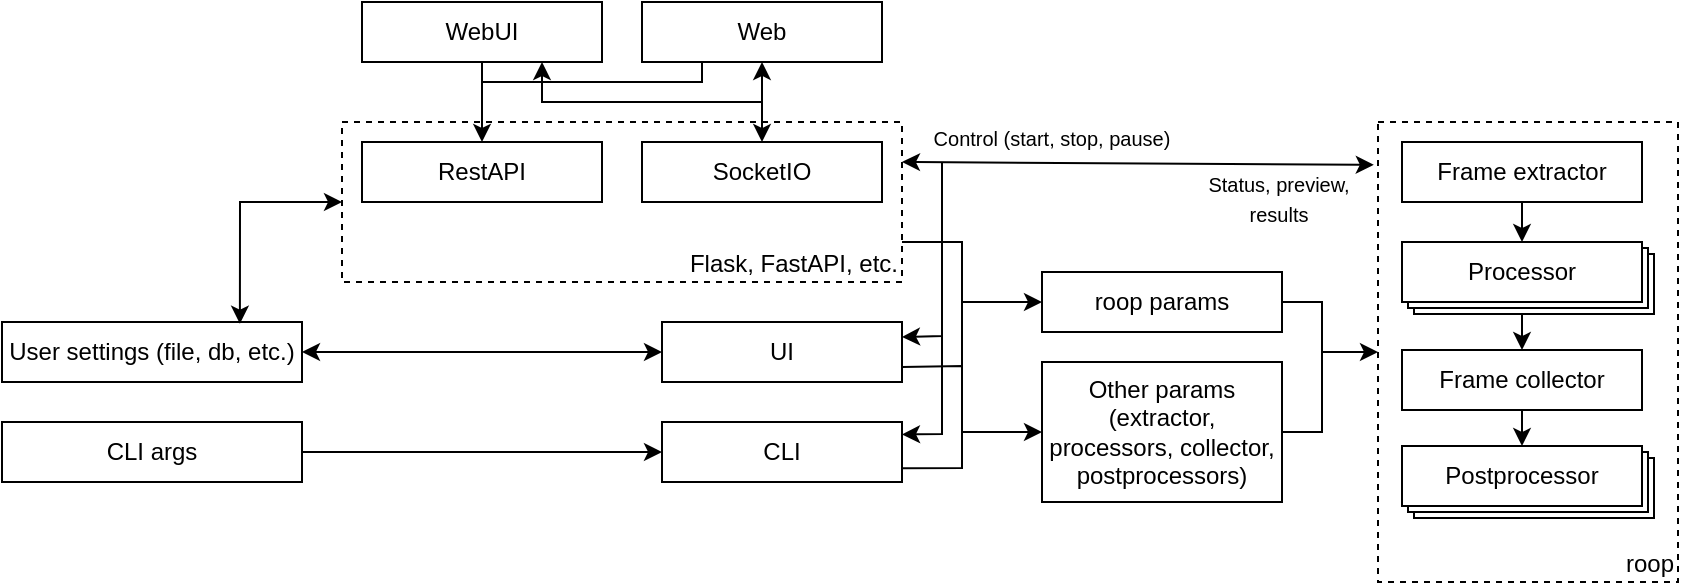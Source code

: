 <mxfile version="21.4.0" type="github">
  <diagram name="Страница 1" id="w95SGao3gKyW_HmRo9V9">
    <mxGraphModel dx="961" dy="544" grid="1" gridSize="10" guides="1" tooltips="1" connect="1" arrows="1" fold="1" page="1" pageScale="1" pageWidth="827" pageHeight="1169" math="0" shadow="0">
      <root>
        <mxCell id="0" />
        <mxCell id="1" parent="0" />
        <mxCell id="05qxJ0hFXVh6I56uhUOh-34" value="" style="rounded=0;whiteSpace=wrap;html=1;" vertex="1" parent="1">
          <mxGeometry x="906" y="318" width="120" height="30" as="geometry" />
        </mxCell>
        <mxCell id="05qxJ0hFXVh6I56uhUOh-33" value="" style="rounded=0;whiteSpace=wrap;html=1;" vertex="1" parent="1">
          <mxGeometry x="903" y="315" width="120" height="30" as="geometry" />
        </mxCell>
        <mxCell id="05qxJ0hFXVh6I56uhUOh-1" value="roop" style="rounded=0;whiteSpace=wrap;html=1;dashed=1;align=right;verticalAlign=bottom;fillColor=none;" vertex="1" parent="1">
          <mxGeometry x="888" y="150" width="150" height="230" as="geometry" />
        </mxCell>
        <mxCell id="05qxJ0hFXVh6I56uhUOh-20" value="" style="rounded=0;whiteSpace=wrap;html=1;" vertex="1" parent="1">
          <mxGeometry x="906" y="216" width="120" height="30" as="geometry" />
        </mxCell>
        <mxCell id="05qxJ0hFXVh6I56uhUOh-19" value="" style="rounded=0;whiteSpace=wrap;html=1;" vertex="1" parent="1">
          <mxGeometry x="903" y="213" width="120" height="30" as="geometry" />
        </mxCell>
        <mxCell id="A-xNXG9kVISEkPX7Qmv6-2" value="CLI" style="rounded=0;whiteSpace=wrap;html=1;" parent="1" vertex="1">
          <mxGeometry x="530" y="300" width="120" height="30" as="geometry" />
        </mxCell>
        <mxCell id="A-xNXG9kVISEkPX7Qmv6-3" value="UI" style="rounded=0;whiteSpace=wrap;html=1;" parent="1" vertex="1">
          <mxGeometry x="530" y="250" width="120" height="30" as="geometry" />
        </mxCell>
        <mxCell id="A-xNXG9kVISEkPX7Qmv6-4" value="WebUI" style="rounded=0;whiteSpace=wrap;html=1;" parent="1" vertex="1">
          <mxGeometry x="380" y="90" width="120" height="30" as="geometry" />
        </mxCell>
        <mxCell id="A-xNXG9kVISEkPX7Qmv6-5" value="Web" style="rounded=0;whiteSpace=wrap;html=1;" parent="1" vertex="1">
          <mxGeometry x="520" y="90" width="120" height="30" as="geometry" />
        </mxCell>
        <mxCell id="A-xNXG9kVISEkPX7Qmv6-6" value="RestAPI" style="rounded=0;whiteSpace=wrap;html=1;" parent="1" vertex="1">
          <mxGeometry x="380" y="160" width="120" height="30" as="geometry" />
        </mxCell>
        <mxCell id="A-xNXG9kVISEkPX7Qmv6-7" value="SocketIO" style="rounded=0;whiteSpace=wrap;html=1;" parent="1" vertex="1">
          <mxGeometry x="520" y="160" width="120" height="30" as="geometry" />
        </mxCell>
        <mxCell id="A-xNXG9kVISEkPX7Qmv6-8" value="Flask, FastAPI, etc." style="rounded=0;whiteSpace=wrap;html=1;dashed=1;fillColor=none;align=right;verticalAlign=bottom;" parent="1" vertex="1">
          <mxGeometry x="370" y="150" width="280" height="80" as="geometry" />
        </mxCell>
        <mxCell id="A-xNXG9kVISEkPX7Qmv6-9" value="" style="endArrow=classic;html=1;rounded=0;entryX=0.5;entryY=0;entryDx=0;entryDy=0;exitX=0.5;exitY=1;exitDx=0;exitDy=0;" parent="1" source="A-xNXG9kVISEkPX7Qmv6-4" target="A-xNXG9kVISEkPX7Qmv6-6" edge="1">
          <mxGeometry width="50" height="50" relative="1" as="geometry">
            <mxPoint x="390" y="130" as="sourcePoint" />
            <mxPoint x="440" y="80" as="targetPoint" />
          </mxGeometry>
        </mxCell>
        <mxCell id="A-xNXG9kVISEkPX7Qmv6-10" value="" style="endArrow=none;html=1;rounded=0;entryX=0.25;entryY=1;entryDx=0;entryDy=0;" parent="1" target="A-xNXG9kVISEkPX7Qmv6-5" edge="1">
          <mxGeometry width="50" height="50" relative="1" as="geometry">
            <mxPoint x="440" y="130" as="sourcePoint" />
            <mxPoint x="590" y="140" as="targetPoint" />
            <Array as="points">
              <mxPoint x="550" y="130" />
            </Array>
          </mxGeometry>
        </mxCell>
        <mxCell id="A-xNXG9kVISEkPX7Qmv6-11" value="" style="endArrow=classic;startArrow=classic;html=1;rounded=0;entryX=0.75;entryY=1;entryDx=0;entryDy=0;exitX=0.5;exitY=0;exitDx=0;exitDy=0;" parent="1" source="A-xNXG9kVISEkPX7Qmv6-7" target="A-xNXG9kVISEkPX7Qmv6-4" edge="1">
          <mxGeometry width="50" height="50" relative="1" as="geometry">
            <mxPoint x="500" y="200" as="sourcePoint" />
            <mxPoint x="550" y="150" as="targetPoint" />
            <Array as="points">
              <mxPoint x="580" y="140" />
              <mxPoint x="470" y="140" />
            </Array>
          </mxGeometry>
        </mxCell>
        <mxCell id="A-xNXG9kVISEkPX7Qmv6-12" value="" style="endArrow=classic;html=1;rounded=0;entryX=0.5;entryY=1;entryDx=0;entryDy=0;" parent="1" target="A-xNXG9kVISEkPX7Qmv6-5" edge="1">
          <mxGeometry width="50" height="50" relative="1" as="geometry">
            <mxPoint x="580" y="140" as="sourcePoint" />
            <mxPoint x="550" y="150" as="targetPoint" />
          </mxGeometry>
        </mxCell>
        <mxCell id="05qxJ0hFXVh6I56uhUOh-2" value="CLI args" style="rounded=0;whiteSpace=wrap;html=1;" vertex="1" parent="1">
          <mxGeometry x="200" y="300" width="150" height="30" as="geometry" />
        </mxCell>
        <mxCell id="05qxJ0hFXVh6I56uhUOh-3" value="" style="endArrow=classic;html=1;rounded=0;exitX=1;exitY=0.5;exitDx=0;exitDy=0;entryX=0;entryY=0.5;entryDx=0;entryDy=0;" edge="1" parent="1" source="05qxJ0hFXVh6I56uhUOh-2" target="A-xNXG9kVISEkPX7Qmv6-2">
          <mxGeometry width="50" height="50" relative="1" as="geometry">
            <mxPoint x="580" y="250" as="sourcePoint" />
            <mxPoint x="630" y="200" as="targetPoint" />
          </mxGeometry>
        </mxCell>
        <mxCell id="05qxJ0hFXVh6I56uhUOh-4" value="User settings (file, db, etc.)" style="rounded=0;whiteSpace=wrap;html=1;" vertex="1" parent="1">
          <mxGeometry x="200" y="250" width="150" height="30" as="geometry" />
        </mxCell>
        <mxCell id="05qxJ0hFXVh6I56uhUOh-5" value="" style="endArrow=classic;html=1;rounded=0;exitX=1;exitY=0.5;exitDx=0;exitDy=0;entryX=0;entryY=0.5;entryDx=0;entryDy=0;startArrow=classic;startFill=1;" edge="1" parent="1" source="05qxJ0hFXVh6I56uhUOh-4" target="A-xNXG9kVISEkPX7Qmv6-3">
          <mxGeometry width="50" height="50" relative="1" as="geometry">
            <mxPoint x="580" y="250" as="sourcePoint" />
            <mxPoint x="630" y="200" as="targetPoint" />
          </mxGeometry>
        </mxCell>
        <mxCell id="05qxJ0hFXVh6I56uhUOh-6" value="" style="endArrow=classic;html=1;rounded=0;entryX=0;entryY=0.5;entryDx=0;entryDy=0;exitX=0.793;exitY=0.028;exitDx=0;exitDy=0;exitPerimeter=0;startArrow=classic;startFill=1;" edge="1" parent="1" source="05qxJ0hFXVh6I56uhUOh-4" target="A-xNXG9kVISEkPX7Qmv6-8">
          <mxGeometry width="50" height="50" relative="1" as="geometry">
            <mxPoint x="580" y="240" as="sourcePoint" />
            <mxPoint x="630" y="190" as="targetPoint" />
            <Array as="points">
              <mxPoint x="319" y="190" />
            </Array>
          </mxGeometry>
        </mxCell>
        <mxCell id="05qxJ0hFXVh6I56uhUOh-7" value="roop params" style="rounded=0;whiteSpace=wrap;html=1;" vertex="1" parent="1">
          <mxGeometry x="720" y="225" width="120" height="30" as="geometry" />
        </mxCell>
        <mxCell id="05qxJ0hFXVh6I56uhUOh-8" value="Other params (extractor, processors, collector, postprocessors)" style="rounded=0;whiteSpace=wrap;html=1;" vertex="1" parent="1">
          <mxGeometry x="720" y="270" width="120" height="70" as="geometry" />
        </mxCell>
        <mxCell id="05qxJ0hFXVh6I56uhUOh-10" value="" style="endArrow=classic;html=1;rounded=0;exitX=1;exitY=0.75;exitDx=0;exitDy=0;entryX=0;entryY=0.5;entryDx=0;entryDy=0;" edge="1" parent="1" source="A-xNXG9kVISEkPX7Qmv6-8" target="05qxJ0hFXVh6I56uhUOh-7">
          <mxGeometry width="50" height="50" relative="1" as="geometry">
            <mxPoint x="580" y="240" as="sourcePoint" />
            <mxPoint x="630" y="190" as="targetPoint" />
            <Array as="points">
              <mxPoint x="680" y="210" />
              <mxPoint x="680" y="240" />
            </Array>
          </mxGeometry>
        </mxCell>
        <mxCell id="05qxJ0hFXVh6I56uhUOh-11" value="" style="endArrow=classic;html=1;rounded=0;exitX=1;exitY=0.75;exitDx=0;exitDy=0;entryX=0;entryY=0.5;entryDx=0;entryDy=0;" edge="1" parent="1" source="A-xNXG9kVISEkPX7Qmv6-3" target="05qxJ0hFXVh6I56uhUOh-8">
          <mxGeometry width="50" height="50" relative="1" as="geometry">
            <mxPoint x="650.0" y="274.5" as="sourcePoint" />
            <mxPoint x="720" y="292" as="targetPoint" />
            <Array as="points">
              <mxPoint x="680" y="272" />
              <mxPoint x="680" y="305" />
            </Array>
          </mxGeometry>
        </mxCell>
        <mxCell id="05qxJ0hFXVh6I56uhUOh-13" value="" style="endArrow=none;html=1;rounded=0;exitX=1.001;exitY=0.77;exitDx=0;exitDy=0;exitPerimeter=0;" edge="1" parent="1" source="A-xNXG9kVISEkPX7Qmv6-2">
          <mxGeometry width="50" height="50" relative="1" as="geometry">
            <mxPoint x="650" y="320" as="sourcePoint" />
            <mxPoint x="680" y="300" as="targetPoint" />
            <Array as="points">
              <mxPoint x="680" y="323" />
            </Array>
          </mxGeometry>
        </mxCell>
        <mxCell id="05qxJ0hFXVh6I56uhUOh-14" value="" style="endArrow=none;html=1;rounded=0;" edge="1" parent="1">
          <mxGeometry width="50" height="50" relative="1" as="geometry">
            <mxPoint x="680" y="272" as="sourcePoint" />
            <mxPoint x="680" y="240" as="targetPoint" />
          </mxGeometry>
        </mxCell>
        <mxCell id="05qxJ0hFXVh6I56uhUOh-15" value="" style="endArrow=classic;html=1;rounded=0;entryX=0;entryY=0.5;entryDx=0;entryDy=0;exitX=1;exitY=0.5;exitDx=0;exitDy=0;" edge="1" parent="1" source="05qxJ0hFXVh6I56uhUOh-7" target="05qxJ0hFXVh6I56uhUOh-1">
          <mxGeometry width="50" height="50" relative="1" as="geometry">
            <mxPoint x="650" y="260" as="sourcePoint" />
            <mxPoint x="700" y="210" as="targetPoint" />
            <Array as="points">
              <mxPoint x="860" y="240" />
              <mxPoint x="860" y="265" />
            </Array>
          </mxGeometry>
        </mxCell>
        <mxCell id="05qxJ0hFXVh6I56uhUOh-16" value="" style="endArrow=none;html=1;rounded=0;exitX=1;exitY=0.5;exitDx=0;exitDy=0;" edge="1" parent="1" source="05qxJ0hFXVh6I56uhUOh-8">
          <mxGeometry width="50" height="50" relative="1" as="geometry">
            <mxPoint x="840" y="303.5" as="sourcePoint" />
            <mxPoint x="860" y="260" as="targetPoint" />
            <Array as="points">
              <mxPoint x="860" y="305" />
            </Array>
          </mxGeometry>
        </mxCell>
        <mxCell id="05qxJ0hFXVh6I56uhUOh-17" value="Frame extractor" style="rounded=0;whiteSpace=wrap;html=1;" vertex="1" parent="1">
          <mxGeometry x="900" y="160" width="120" height="30" as="geometry" />
        </mxCell>
        <mxCell id="05qxJ0hFXVh6I56uhUOh-18" value="Processor" style="rounded=0;whiteSpace=wrap;html=1;" vertex="1" parent="1">
          <mxGeometry x="900" y="210" width="120" height="30" as="geometry" />
        </mxCell>
        <mxCell id="05qxJ0hFXVh6I56uhUOh-21" value="Frame collector" style="rounded=0;whiteSpace=wrap;html=1;" vertex="1" parent="1">
          <mxGeometry x="900" y="264" width="120" height="30" as="geometry" />
        </mxCell>
        <mxCell id="05qxJ0hFXVh6I56uhUOh-22" value="Postprocessor" style="rounded=0;whiteSpace=wrap;html=1;" vertex="1" parent="1">
          <mxGeometry x="900" y="312" width="120" height="30" as="geometry" />
        </mxCell>
        <mxCell id="05qxJ0hFXVh6I56uhUOh-23" value="" style="endArrow=classic;html=1;rounded=0;exitX=0.5;exitY=1;exitDx=0;exitDy=0;entryX=0.5;entryY=0;entryDx=0;entryDy=0;" edge="1" parent="1" source="05qxJ0hFXVh6I56uhUOh-17" target="05qxJ0hFXVh6I56uhUOh-18">
          <mxGeometry width="50" height="50" relative="1" as="geometry">
            <mxPoint x="960" y="300" as="sourcePoint" />
            <mxPoint x="1010" y="250" as="targetPoint" />
          </mxGeometry>
        </mxCell>
        <mxCell id="05qxJ0hFXVh6I56uhUOh-24" value="" style="endArrow=classic;html=1;rounded=0;exitX=0.5;exitY=1;exitDx=0;exitDy=0;entryX=0.5;entryY=0;entryDx=0;entryDy=0;" edge="1" parent="1" target="05qxJ0hFXVh6I56uhUOh-21">
          <mxGeometry width="50" height="50" relative="1" as="geometry">
            <mxPoint x="960" y="246" as="sourcePoint" />
            <mxPoint x="960" y="260" as="targetPoint" />
          </mxGeometry>
        </mxCell>
        <mxCell id="05qxJ0hFXVh6I56uhUOh-26" value="" style="endArrow=classic;html=1;rounded=0;entryX=0.5;entryY=0;entryDx=0;entryDy=0;exitX=0.5;exitY=1;exitDx=0;exitDy=0;" edge="1" parent="1" source="05qxJ0hFXVh6I56uhUOh-21" target="05qxJ0hFXVh6I56uhUOh-22">
          <mxGeometry width="50" height="50" relative="1" as="geometry">
            <mxPoint x="930" y="310" as="sourcePoint" />
            <mxPoint x="980" y="260" as="targetPoint" />
          </mxGeometry>
        </mxCell>
        <mxCell id="05qxJ0hFXVh6I56uhUOh-27" value="" style="endArrow=classic;startArrow=classic;html=1;rounded=0;entryX=-0.014;entryY=0.093;entryDx=0;entryDy=0;entryPerimeter=0;exitX=1;exitY=0.25;exitDx=0;exitDy=0;" edge="1" parent="1" source="A-xNXG9kVISEkPX7Qmv6-8" target="05qxJ0hFXVh6I56uhUOh-1">
          <mxGeometry width="50" height="50" relative="1" as="geometry">
            <mxPoint x="660" y="260" as="sourcePoint" />
            <mxPoint x="710" y="210" as="targetPoint" />
          </mxGeometry>
        </mxCell>
        <mxCell id="05qxJ0hFXVh6I56uhUOh-28" value="" style="endArrow=classic;html=1;rounded=0;entryX=1;entryY=0.25;entryDx=0;entryDy=0;" edge="1" parent="1" target="A-xNXG9kVISEkPX7Qmv6-3">
          <mxGeometry width="50" height="50" relative="1" as="geometry">
            <mxPoint x="670" y="170" as="sourcePoint" />
            <mxPoint x="650.0" y="258.5" as="targetPoint" />
            <Array as="points">
              <mxPoint x="670" y="257" />
            </Array>
          </mxGeometry>
        </mxCell>
        <mxCell id="05qxJ0hFXVh6I56uhUOh-29" value="" style="endArrow=classic;html=1;rounded=0;entryX=1;entryY=0.341;entryDx=0;entryDy=0;entryPerimeter=0;" edge="1" parent="1">
          <mxGeometry width="50" height="50" relative="1" as="geometry">
            <mxPoint x="670" y="257" as="sourcePoint" />
            <mxPoint x="650" y="306.23" as="targetPoint" />
            <Array as="points">
              <mxPoint x="670" y="306" />
            </Array>
          </mxGeometry>
        </mxCell>
        <mxCell id="05qxJ0hFXVh6I56uhUOh-30" value="&lt;font style=&quot;font-size: 10px;&quot;&gt;Status, preview, results&lt;/font&gt;" style="text;html=1;strokeColor=none;fillColor=none;align=center;verticalAlign=middle;whiteSpace=wrap;rounded=0;" vertex="1" parent="1">
          <mxGeometry x="800" y="175" width="77" height="25" as="geometry" />
        </mxCell>
        <mxCell id="05qxJ0hFXVh6I56uhUOh-32" value="&lt;span style=&quot;font-size: 10px;&quot;&gt;Control (start, stop, pause)&lt;/span&gt;" style="text;html=1;strokeColor=none;fillColor=none;align=center;verticalAlign=middle;whiteSpace=wrap;rounded=0;" vertex="1" parent="1">
          <mxGeometry x="660" y="150" width="130" height="15" as="geometry" />
        </mxCell>
      </root>
    </mxGraphModel>
  </diagram>
</mxfile>
